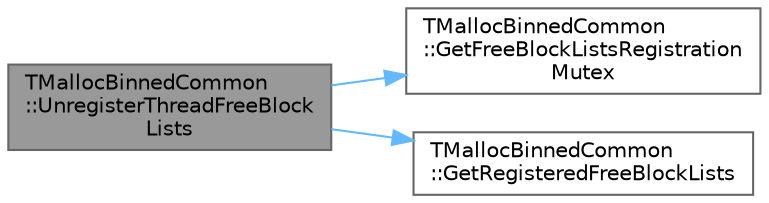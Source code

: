 digraph "TMallocBinnedCommon::UnregisterThreadFreeBlockLists"
{
 // INTERACTIVE_SVG=YES
 // LATEX_PDF_SIZE
  bgcolor="transparent";
  edge [fontname=Helvetica,fontsize=10,labelfontname=Helvetica,labelfontsize=10];
  node [fontname=Helvetica,fontsize=10,shape=box,height=0.2,width=0.4];
  rankdir="LR";
  Node1 [id="Node000001",label="TMallocBinnedCommon\l::UnregisterThreadFreeBlock\lLists",height=0.2,width=0.4,color="gray40", fillcolor="grey60", style="filled", fontcolor="black",tooltip=" "];
  Node1 -> Node2 [id="edge1_Node000001_Node000002",color="steelblue1",style="solid",tooltip=" "];
  Node2 [id="Node000002",label="TMallocBinnedCommon\l::GetFreeBlockListsRegistration\lMutex",height=0.2,width=0.4,color="grey40", fillcolor="white", style="filled",URL="$d1/d2b/classTMallocBinnedCommon.html#a5e4e0e63babc9f0a15cd67b8786f294b",tooltip=" "];
  Node1 -> Node3 [id="edge2_Node000001_Node000003",color="steelblue1",style="solid",tooltip=" "];
  Node3 [id="Node000003",label="TMallocBinnedCommon\l::GetRegisteredFreeBlockLists",height=0.2,width=0.4,color="grey40", fillcolor="white", style="filled",URL="$d1/d2b/classTMallocBinnedCommon.html#a0b103b31cbb22a8f32919d09739c030f",tooltip=" "];
}
